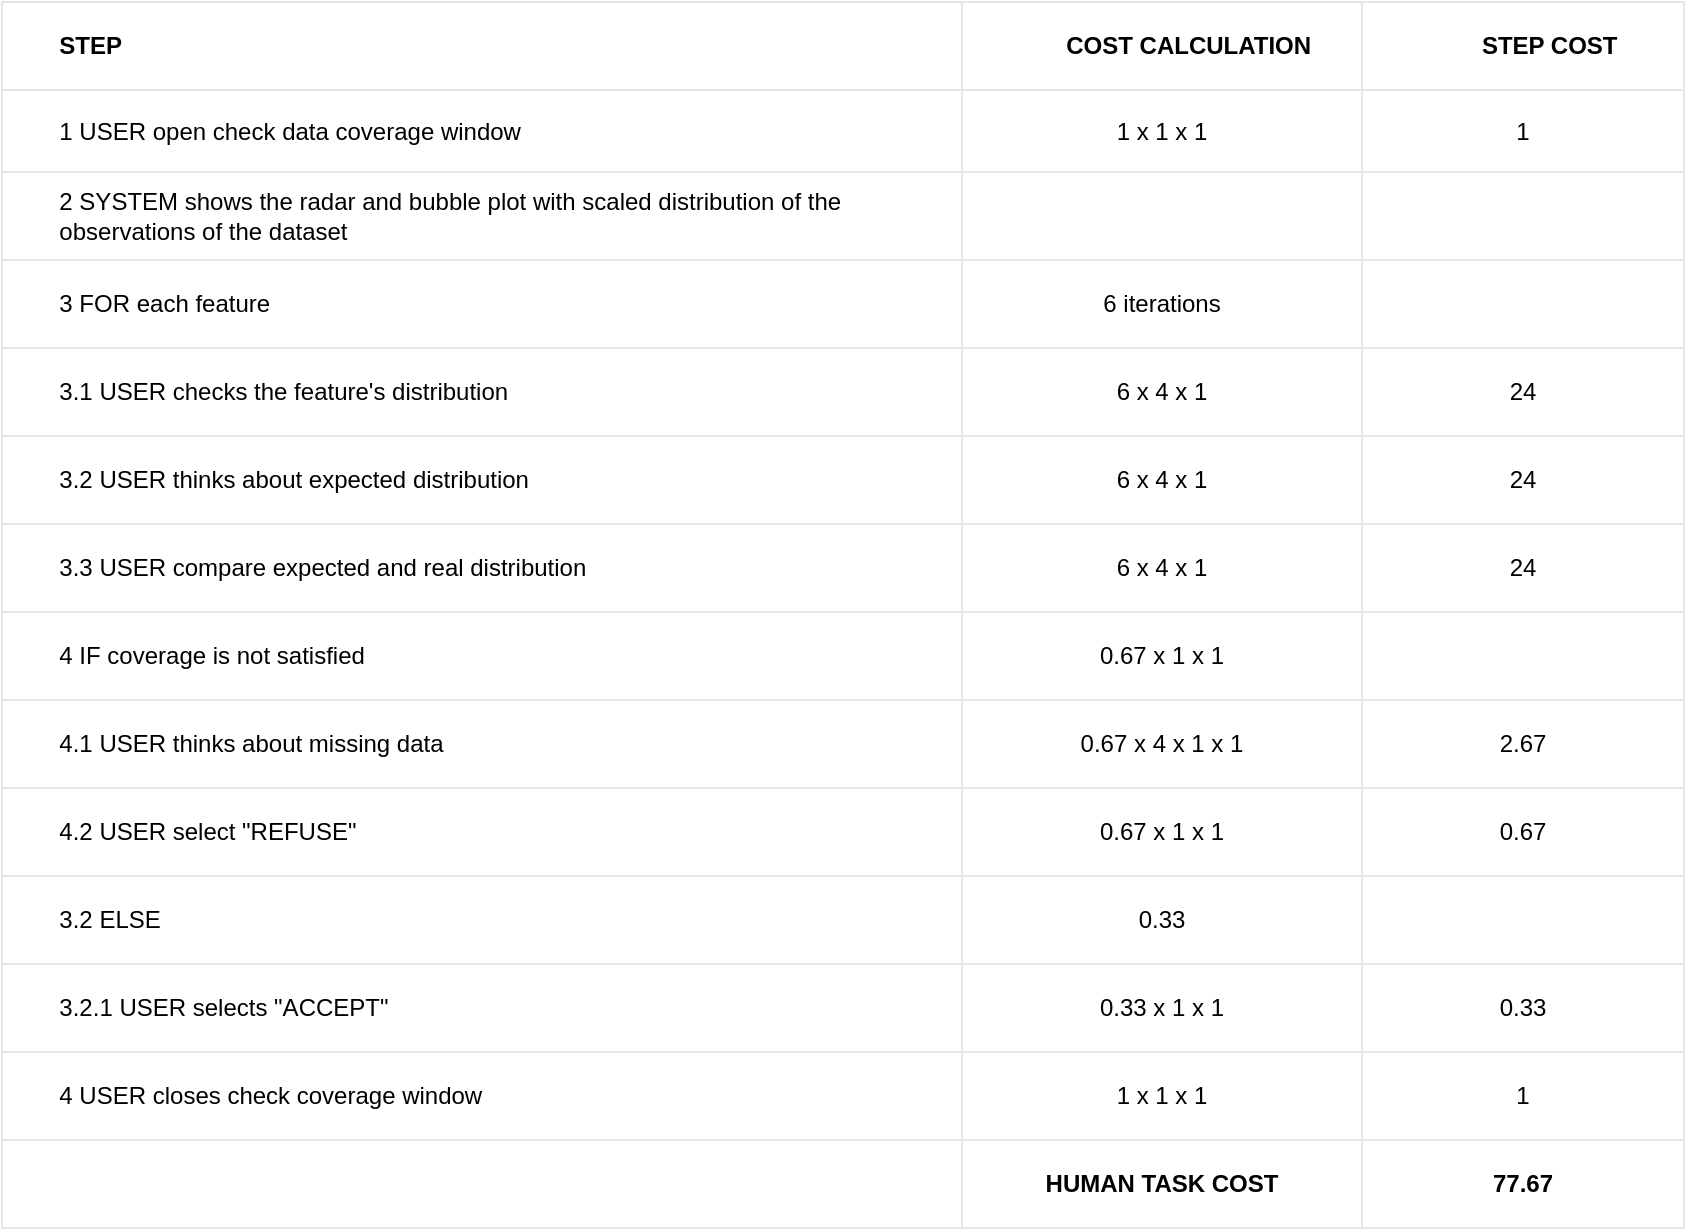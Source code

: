 <mxfile version="22.1.7" type="github">
  <diagram name="Pagina-1" id="kXx2UTYAI2pcR2kXlayg">
    <mxGraphModel dx="2129" dy="1797" grid="1" gridSize="10" guides="1" tooltips="1" connect="1" arrows="1" fold="1" page="1" pageScale="1" pageWidth="827" pageHeight="1169" math="0" shadow="0">
      <root>
        <mxCell id="0" />
        <mxCell id="1" parent="0" />
        <mxCell id="2i5CHcdiQAOYQLzf8pTI-1" value="" style="childLayout=tableLayout;recursiveResize=0;shadow=0;strokeColor=#E6E6E6;align=center;" parent="1" vertex="1">
          <mxGeometry x="-460" y="-20" width="841" height="613" as="geometry" />
        </mxCell>
        <mxCell id="2i5CHcdiQAOYQLzf8pTI-2" value="" style="shape=tableRow;horizontal=0;startSize=0;swimlaneHead=0;swimlaneBody=0;top=0;left=0;bottom=0;right=0;dropTarget=0;collapsible=0;recursiveResize=0;expand=0;fontStyle=0;fillColor=none;strokeColor=inherit;align=center;" parent="2i5CHcdiQAOYQLzf8pTI-1" vertex="1">
          <mxGeometry width="841" height="44" as="geometry" />
        </mxCell>
        <mxCell id="2i5CHcdiQAOYQLzf8pTI-3" value="&lt;span style=&quot;white-space: pre;&quot;&gt;&#x9;&lt;/span&gt;STEP" style="connectable=0;recursiveResize=0;strokeColor=inherit;fillColor=none;align=left;whiteSpace=wrap;html=1;fontStyle=1;labelPosition=center;verticalLabelPosition=middle;verticalAlign=middle;" parent="2i5CHcdiQAOYQLzf8pTI-2" vertex="1">
          <mxGeometry width="480" height="44" as="geometry">
            <mxRectangle width="480" height="44" as="alternateBounds" />
          </mxGeometry>
        </mxCell>
        <mxCell id="2i5CHcdiQAOYQLzf8pTI-4" value="&lt;span style=&quot;white-space: pre;&quot;&gt;&#x9;&lt;/span&gt;COST CALCULATION" style="connectable=0;recursiveResize=0;strokeColor=inherit;fillColor=none;align=center;whiteSpace=wrap;html=1;fontStyle=1" parent="2i5CHcdiQAOYQLzf8pTI-2" vertex="1">
          <mxGeometry x="480" width="200" height="44" as="geometry">
            <mxRectangle width="200" height="44" as="alternateBounds" />
          </mxGeometry>
        </mxCell>
        <mxCell id="2i5CHcdiQAOYQLzf8pTI-5" value="&lt;span style=&quot;white-space: pre;&quot;&gt;&#x9;&lt;/span&gt;STEP COST" style="connectable=0;recursiveResize=0;strokeColor=inherit;fillColor=none;align=center;whiteSpace=wrap;html=1;fontStyle=1" parent="2i5CHcdiQAOYQLzf8pTI-2" vertex="1">
          <mxGeometry x="680" width="161" height="44" as="geometry">
            <mxRectangle width="161" height="44" as="alternateBounds" />
          </mxGeometry>
        </mxCell>
        <mxCell id="2i5CHcdiQAOYQLzf8pTI-6" style="shape=tableRow;horizontal=0;startSize=0;swimlaneHead=0;swimlaneBody=0;top=0;left=0;bottom=0;right=0;dropTarget=0;collapsible=0;recursiveResize=0;expand=0;fontStyle=0;fillColor=none;strokeColor=inherit;align=center;" parent="2i5CHcdiQAOYQLzf8pTI-1" vertex="1">
          <mxGeometry y="44" width="841" height="41" as="geometry" />
        </mxCell>
        <mxCell id="2i5CHcdiQAOYQLzf8pTI-7" value="&lt;span style=&quot;white-space: pre;&quot;&gt;&#x9;&lt;/span&gt;1 USER open check data coverage window&amp;nbsp;" style="connectable=0;recursiveResize=0;strokeColor=inherit;fillColor=none;align=left;whiteSpace=wrap;html=1;labelPosition=center;verticalLabelPosition=middle;verticalAlign=middle;" parent="2i5CHcdiQAOYQLzf8pTI-6" vertex="1">
          <mxGeometry width="480" height="41" as="geometry">
            <mxRectangle width="480" height="41" as="alternateBounds" />
          </mxGeometry>
        </mxCell>
        <mxCell id="2i5CHcdiQAOYQLzf8pTI-8" value="1 x 1 x 1" style="connectable=0;recursiveResize=0;strokeColor=inherit;fillColor=none;align=center;whiteSpace=wrap;html=1;" parent="2i5CHcdiQAOYQLzf8pTI-6" vertex="1">
          <mxGeometry x="480" width="200" height="41" as="geometry">
            <mxRectangle width="200" height="41" as="alternateBounds" />
          </mxGeometry>
        </mxCell>
        <mxCell id="2i5CHcdiQAOYQLzf8pTI-9" value="1" style="connectable=0;recursiveResize=0;strokeColor=inherit;fillColor=none;align=center;whiteSpace=wrap;html=1;" parent="2i5CHcdiQAOYQLzf8pTI-6" vertex="1">
          <mxGeometry x="680" width="161" height="41" as="geometry">
            <mxRectangle width="161" height="41" as="alternateBounds" />
          </mxGeometry>
        </mxCell>
        <mxCell id="2i5CHcdiQAOYQLzf8pTI-10" style="shape=tableRow;horizontal=0;startSize=0;swimlaneHead=0;swimlaneBody=0;top=0;left=0;bottom=0;right=0;dropTarget=0;collapsible=0;recursiveResize=0;expand=0;fontStyle=0;fillColor=none;strokeColor=inherit;align=center;" parent="2i5CHcdiQAOYQLzf8pTI-1" vertex="1">
          <mxGeometry y="85" width="841" height="44" as="geometry" />
        </mxCell>
        <mxCell id="2i5CHcdiQAOYQLzf8pTI-11" value="&lt;span style=&quot;white-space: pre;&quot;&gt;&#x9;&lt;/span&gt;2&amp;nbsp;SYSTEM shows the radar and bubble plot with scaled distribution of the &lt;span style=&quot;white-space: pre;&quot;&gt;&#x9;&lt;/span&gt;observations of the dataset&amp;nbsp;" style="connectable=0;recursiveResize=0;strokeColor=inherit;fillColor=none;align=left;whiteSpace=wrap;html=1;labelPosition=center;verticalLabelPosition=middle;verticalAlign=middle;" parent="2i5CHcdiQAOYQLzf8pTI-10" vertex="1">
          <mxGeometry width="480" height="44" as="geometry">
            <mxRectangle width="480" height="44" as="alternateBounds" />
          </mxGeometry>
        </mxCell>
        <mxCell id="2i5CHcdiQAOYQLzf8pTI-12" value="" style="connectable=0;recursiveResize=0;strokeColor=inherit;fillColor=none;align=center;whiteSpace=wrap;html=1;" parent="2i5CHcdiQAOYQLzf8pTI-10" vertex="1">
          <mxGeometry x="480" width="200" height="44" as="geometry">
            <mxRectangle width="200" height="44" as="alternateBounds" />
          </mxGeometry>
        </mxCell>
        <mxCell id="2i5CHcdiQAOYQLzf8pTI-13" value="" style="connectable=0;recursiveResize=0;strokeColor=inherit;fillColor=none;align=center;whiteSpace=wrap;html=1;" parent="2i5CHcdiQAOYQLzf8pTI-10" vertex="1">
          <mxGeometry x="680" width="161" height="44" as="geometry">
            <mxRectangle width="161" height="44" as="alternateBounds" />
          </mxGeometry>
        </mxCell>
        <mxCell id="Rt8_4y5xu8FJh6YtNwSu-17" style="shape=tableRow;horizontal=0;startSize=0;swimlaneHead=0;swimlaneBody=0;top=0;left=0;bottom=0;right=0;dropTarget=0;collapsible=0;recursiveResize=0;expand=0;fontStyle=0;fillColor=none;strokeColor=inherit;align=center;" vertex="1" parent="2i5CHcdiQAOYQLzf8pTI-1">
          <mxGeometry y="129" width="841" height="44" as="geometry" />
        </mxCell>
        <mxCell id="Rt8_4y5xu8FJh6YtNwSu-18" value="&lt;span style=&quot;white-space: pre;&quot;&gt;&#x9;&lt;/span&gt;3 FOR each feature" style="connectable=0;recursiveResize=0;strokeColor=inherit;fillColor=none;align=left;whiteSpace=wrap;html=1;labelPosition=center;verticalLabelPosition=middle;verticalAlign=middle;" vertex="1" parent="Rt8_4y5xu8FJh6YtNwSu-17">
          <mxGeometry width="480" height="44" as="geometry">
            <mxRectangle width="480" height="44" as="alternateBounds" />
          </mxGeometry>
        </mxCell>
        <mxCell id="Rt8_4y5xu8FJh6YtNwSu-19" value="6 iterations" style="connectable=0;recursiveResize=0;strokeColor=inherit;fillColor=none;align=center;whiteSpace=wrap;html=1;" vertex="1" parent="Rt8_4y5xu8FJh6YtNwSu-17">
          <mxGeometry x="480" width="200" height="44" as="geometry">
            <mxRectangle width="200" height="44" as="alternateBounds" />
          </mxGeometry>
        </mxCell>
        <mxCell id="Rt8_4y5xu8FJh6YtNwSu-20" style="connectable=0;recursiveResize=0;strokeColor=inherit;fillColor=none;align=center;whiteSpace=wrap;html=1;" vertex="1" parent="Rt8_4y5xu8FJh6YtNwSu-17">
          <mxGeometry x="680" width="161" height="44" as="geometry">
            <mxRectangle width="161" height="44" as="alternateBounds" />
          </mxGeometry>
        </mxCell>
        <mxCell id="Rt8_4y5xu8FJh6YtNwSu-5" style="shape=tableRow;horizontal=0;startSize=0;swimlaneHead=0;swimlaneBody=0;top=0;left=0;bottom=0;right=0;dropTarget=0;collapsible=0;recursiveResize=0;expand=0;fontStyle=0;fillColor=none;strokeColor=inherit;align=center;" vertex="1" parent="2i5CHcdiQAOYQLzf8pTI-1">
          <mxGeometry y="173" width="841" height="44" as="geometry" />
        </mxCell>
        <mxCell id="Rt8_4y5xu8FJh6YtNwSu-6" value="&lt;span style=&quot;white-space: pre;&quot;&gt;&#x9;&lt;/span&gt;3.1 USER checks the feature&#39;s distribution" style="connectable=0;recursiveResize=0;strokeColor=inherit;fillColor=none;align=left;whiteSpace=wrap;html=1;labelPosition=center;verticalLabelPosition=middle;verticalAlign=middle;" vertex="1" parent="Rt8_4y5xu8FJh6YtNwSu-5">
          <mxGeometry width="480" height="44" as="geometry">
            <mxRectangle width="480" height="44" as="alternateBounds" />
          </mxGeometry>
        </mxCell>
        <mxCell id="Rt8_4y5xu8FJh6YtNwSu-7" value="6 x 4 x 1" style="connectable=0;recursiveResize=0;strokeColor=inherit;fillColor=none;align=center;whiteSpace=wrap;html=1;" vertex="1" parent="Rt8_4y5xu8FJh6YtNwSu-5">
          <mxGeometry x="480" width="200" height="44" as="geometry">
            <mxRectangle width="200" height="44" as="alternateBounds" />
          </mxGeometry>
        </mxCell>
        <mxCell id="Rt8_4y5xu8FJh6YtNwSu-8" value="24" style="connectable=0;recursiveResize=0;strokeColor=inherit;fillColor=none;align=center;whiteSpace=wrap;html=1;" vertex="1" parent="Rt8_4y5xu8FJh6YtNwSu-5">
          <mxGeometry x="680" width="161" height="44" as="geometry">
            <mxRectangle width="161" height="44" as="alternateBounds" />
          </mxGeometry>
        </mxCell>
        <mxCell id="Rt8_4y5xu8FJh6YtNwSu-21" style="shape=tableRow;horizontal=0;startSize=0;swimlaneHead=0;swimlaneBody=0;top=0;left=0;bottom=0;right=0;dropTarget=0;collapsible=0;recursiveResize=0;expand=0;fontStyle=0;fillColor=none;strokeColor=inherit;align=center;" vertex="1" parent="2i5CHcdiQAOYQLzf8pTI-1">
          <mxGeometry y="217" width="841" height="44" as="geometry" />
        </mxCell>
        <mxCell id="Rt8_4y5xu8FJh6YtNwSu-22" value="&lt;span style=&quot;white-space: pre;&quot;&gt;&#x9;&lt;/span&gt;3.2 USER thinks about expected distribution" style="connectable=0;recursiveResize=0;strokeColor=inherit;fillColor=none;align=left;whiteSpace=wrap;html=1;labelPosition=center;verticalLabelPosition=middle;verticalAlign=middle;" vertex="1" parent="Rt8_4y5xu8FJh6YtNwSu-21">
          <mxGeometry width="480" height="44" as="geometry">
            <mxRectangle width="480" height="44" as="alternateBounds" />
          </mxGeometry>
        </mxCell>
        <mxCell id="Rt8_4y5xu8FJh6YtNwSu-23" value="6 x 4 x 1" style="connectable=0;recursiveResize=0;strokeColor=inherit;fillColor=none;align=center;whiteSpace=wrap;html=1;" vertex="1" parent="Rt8_4y5xu8FJh6YtNwSu-21">
          <mxGeometry x="480" width="200" height="44" as="geometry">
            <mxRectangle width="200" height="44" as="alternateBounds" />
          </mxGeometry>
        </mxCell>
        <mxCell id="Rt8_4y5xu8FJh6YtNwSu-24" value="24" style="connectable=0;recursiveResize=0;strokeColor=inherit;fillColor=none;align=center;whiteSpace=wrap;html=1;" vertex="1" parent="Rt8_4y5xu8FJh6YtNwSu-21">
          <mxGeometry x="680" width="161" height="44" as="geometry">
            <mxRectangle width="161" height="44" as="alternateBounds" />
          </mxGeometry>
        </mxCell>
        <mxCell id="2i5CHcdiQAOYQLzf8pTI-18" style="shape=tableRow;horizontal=0;startSize=0;swimlaneHead=0;swimlaneBody=0;top=0;left=0;bottom=0;right=0;dropTarget=0;collapsible=0;recursiveResize=0;expand=0;fontStyle=0;fillColor=none;strokeColor=inherit;align=center;" parent="2i5CHcdiQAOYQLzf8pTI-1" vertex="1">
          <mxGeometry y="261" width="841" height="44" as="geometry" />
        </mxCell>
        <mxCell id="2i5CHcdiQAOYQLzf8pTI-19" value="&lt;span style=&quot;white-space: pre;&quot;&gt;&#x9;&lt;/span&gt;3.3 USER compare expected and real distribution" style="connectable=0;recursiveResize=0;strokeColor=inherit;fillColor=none;align=left;whiteSpace=wrap;html=1;labelPosition=center;verticalLabelPosition=middle;verticalAlign=middle;" parent="2i5CHcdiQAOYQLzf8pTI-18" vertex="1">
          <mxGeometry width="480" height="44" as="geometry">
            <mxRectangle width="480" height="44" as="alternateBounds" />
          </mxGeometry>
        </mxCell>
        <mxCell id="2i5CHcdiQAOYQLzf8pTI-20" value="6 x 4 x 1" style="connectable=0;recursiveResize=0;strokeColor=inherit;fillColor=none;align=center;whiteSpace=wrap;html=1;" parent="2i5CHcdiQAOYQLzf8pTI-18" vertex="1">
          <mxGeometry x="480" width="200" height="44" as="geometry">
            <mxRectangle width="200" height="44" as="alternateBounds" />
          </mxGeometry>
        </mxCell>
        <mxCell id="2i5CHcdiQAOYQLzf8pTI-21" value="24" style="connectable=0;recursiveResize=0;strokeColor=inherit;fillColor=none;align=center;whiteSpace=wrap;html=1;" parent="2i5CHcdiQAOYQLzf8pTI-18" vertex="1">
          <mxGeometry x="680" width="161" height="44" as="geometry">
            <mxRectangle width="161" height="44" as="alternateBounds" />
          </mxGeometry>
        </mxCell>
        <mxCell id="2i5CHcdiQAOYQLzf8pTI-30" style="shape=tableRow;horizontal=0;startSize=0;swimlaneHead=0;swimlaneBody=0;top=0;left=0;bottom=0;right=0;dropTarget=0;collapsible=0;recursiveResize=0;expand=0;fontStyle=0;fillColor=none;strokeColor=inherit;align=center;" parent="2i5CHcdiQAOYQLzf8pTI-1" vertex="1">
          <mxGeometry y="305" width="841" height="44" as="geometry" />
        </mxCell>
        <mxCell id="2i5CHcdiQAOYQLzf8pTI-31" value="&lt;span style=&quot;white-space: pre;&quot;&gt;&#x9;&lt;/span&gt;4 IF coverage is not satisfied" style="connectable=0;recursiveResize=0;strokeColor=inherit;fillColor=none;align=left;whiteSpace=wrap;html=1;labelPosition=center;verticalLabelPosition=middle;verticalAlign=middle;" parent="2i5CHcdiQAOYQLzf8pTI-30" vertex="1">
          <mxGeometry width="480" height="44" as="geometry">
            <mxRectangle width="480" height="44" as="alternateBounds" />
          </mxGeometry>
        </mxCell>
        <mxCell id="2i5CHcdiQAOYQLzf8pTI-32" value="&lt;span style=&quot;&quot;&gt;&lt;span style=&quot;white-space: pre;&quot;&gt;0.67&lt;/span&gt;&lt;/span&gt;&amp;nbsp;x 1 x 1" style="connectable=0;recursiveResize=0;strokeColor=inherit;fillColor=none;align=center;whiteSpace=wrap;html=1;" parent="2i5CHcdiQAOYQLzf8pTI-30" vertex="1">
          <mxGeometry x="480" width="200" height="44" as="geometry">
            <mxRectangle width="200" height="44" as="alternateBounds" />
          </mxGeometry>
        </mxCell>
        <mxCell id="2i5CHcdiQAOYQLzf8pTI-33" value="" style="connectable=0;recursiveResize=0;strokeColor=inherit;fillColor=none;align=center;whiteSpace=wrap;html=1;" parent="2i5CHcdiQAOYQLzf8pTI-30" vertex="1">
          <mxGeometry x="680" width="161" height="44" as="geometry">
            <mxRectangle width="161" height="44" as="alternateBounds" />
          </mxGeometry>
        </mxCell>
        <mxCell id="Rt8_4y5xu8FJh6YtNwSu-29" style="shape=tableRow;horizontal=0;startSize=0;swimlaneHead=0;swimlaneBody=0;top=0;left=0;bottom=0;right=0;dropTarget=0;collapsible=0;recursiveResize=0;expand=0;fontStyle=0;fillColor=none;strokeColor=inherit;align=center;" vertex="1" parent="2i5CHcdiQAOYQLzf8pTI-1">
          <mxGeometry y="349" width="841" height="44" as="geometry" />
        </mxCell>
        <mxCell id="Rt8_4y5xu8FJh6YtNwSu-30" value="&lt;span style=&quot;white-space: pre;&quot;&gt;&#x9;&lt;/span&gt;4.1 USER thinks about missing data&amp;nbsp;" style="connectable=0;recursiveResize=0;strokeColor=inherit;fillColor=none;align=left;whiteSpace=wrap;html=1;labelPosition=center;verticalLabelPosition=middle;verticalAlign=middle;" vertex="1" parent="Rt8_4y5xu8FJh6YtNwSu-29">
          <mxGeometry width="480" height="44" as="geometry">
            <mxRectangle width="480" height="44" as="alternateBounds" />
          </mxGeometry>
        </mxCell>
        <mxCell id="Rt8_4y5xu8FJh6YtNwSu-31" value="0.67 x 4 x 1 x 1" style="connectable=0;recursiveResize=0;strokeColor=inherit;fillColor=none;align=center;whiteSpace=wrap;html=1;" vertex="1" parent="Rt8_4y5xu8FJh6YtNwSu-29">
          <mxGeometry x="480" width="200" height="44" as="geometry">
            <mxRectangle width="200" height="44" as="alternateBounds" />
          </mxGeometry>
        </mxCell>
        <mxCell id="Rt8_4y5xu8FJh6YtNwSu-32" value="2.67" style="connectable=0;recursiveResize=0;strokeColor=inherit;fillColor=none;align=center;whiteSpace=wrap;html=1;" vertex="1" parent="Rt8_4y5xu8FJh6YtNwSu-29">
          <mxGeometry x="680" width="161" height="44" as="geometry">
            <mxRectangle width="161" height="44" as="alternateBounds" />
          </mxGeometry>
        </mxCell>
        <mxCell id="Rt8_4y5xu8FJh6YtNwSu-33" style="shape=tableRow;horizontal=0;startSize=0;swimlaneHead=0;swimlaneBody=0;top=0;left=0;bottom=0;right=0;dropTarget=0;collapsible=0;recursiveResize=0;expand=0;fontStyle=0;fillColor=none;strokeColor=inherit;align=center;" vertex="1" parent="2i5CHcdiQAOYQLzf8pTI-1">
          <mxGeometry y="393" width="841" height="44" as="geometry" />
        </mxCell>
        <mxCell id="Rt8_4y5xu8FJh6YtNwSu-34" value="&lt;span style=&quot;white-space: pre;&quot;&gt;&#x9;&lt;/span&gt;4.2 USER select &quot;REFUSE&quot;" style="connectable=0;recursiveResize=0;strokeColor=inherit;fillColor=none;align=left;whiteSpace=wrap;html=1;labelPosition=center;verticalLabelPosition=middle;verticalAlign=middle;" vertex="1" parent="Rt8_4y5xu8FJh6YtNwSu-33">
          <mxGeometry width="480" height="44" as="geometry">
            <mxRectangle width="480" height="44" as="alternateBounds" />
          </mxGeometry>
        </mxCell>
        <mxCell id="Rt8_4y5xu8FJh6YtNwSu-35" value="0.67 x 1 x 1" style="connectable=0;recursiveResize=0;strokeColor=inherit;fillColor=none;align=center;whiteSpace=wrap;html=1;" vertex="1" parent="Rt8_4y5xu8FJh6YtNwSu-33">
          <mxGeometry x="480" width="200" height="44" as="geometry">
            <mxRectangle width="200" height="44" as="alternateBounds" />
          </mxGeometry>
        </mxCell>
        <mxCell id="Rt8_4y5xu8FJh6YtNwSu-36" value="0.67" style="connectable=0;recursiveResize=0;strokeColor=inherit;fillColor=none;align=center;whiteSpace=wrap;html=1;" vertex="1" parent="Rt8_4y5xu8FJh6YtNwSu-33">
          <mxGeometry x="680" width="161" height="44" as="geometry">
            <mxRectangle width="161" height="44" as="alternateBounds" />
          </mxGeometry>
        </mxCell>
        <mxCell id="Rt8_4y5xu8FJh6YtNwSu-9" style="shape=tableRow;horizontal=0;startSize=0;swimlaneHead=0;swimlaneBody=0;top=0;left=0;bottom=0;right=0;dropTarget=0;collapsible=0;recursiveResize=0;expand=0;fontStyle=0;fillColor=none;strokeColor=inherit;align=center;" vertex="1" parent="2i5CHcdiQAOYQLzf8pTI-1">
          <mxGeometry y="437" width="841" height="44" as="geometry" />
        </mxCell>
        <mxCell id="Rt8_4y5xu8FJh6YtNwSu-10" value="&lt;span style=&quot;white-space: pre;&quot;&gt;&#x9;&lt;/span&gt;3.2 ELSE" style="connectable=0;recursiveResize=0;strokeColor=inherit;fillColor=none;align=left;whiteSpace=wrap;html=1;labelPosition=center;verticalLabelPosition=middle;verticalAlign=middle;" vertex="1" parent="Rt8_4y5xu8FJh6YtNwSu-9">
          <mxGeometry width="480" height="44" as="geometry">
            <mxRectangle width="480" height="44" as="alternateBounds" />
          </mxGeometry>
        </mxCell>
        <mxCell id="Rt8_4y5xu8FJh6YtNwSu-11" value="0.33" style="connectable=0;recursiveResize=0;strokeColor=inherit;fillColor=none;align=center;whiteSpace=wrap;html=1;" vertex="1" parent="Rt8_4y5xu8FJh6YtNwSu-9">
          <mxGeometry x="480" width="200" height="44" as="geometry">
            <mxRectangle width="200" height="44" as="alternateBounds" />
          </mxGeometry>
        </mxCell>
        <mxCell id="Rt8_4y5xu8FJh6YtNwSu-12" style="connectable=0;recursiveResize=0;strokeColor=inherit;fillColor=none;align=center;whiteSpace=wrap;html=1;" vertex="1" parent="Rt8_4y5xu8FJh6YtNwSu-9">
          <mxGeometry x="680" width="161" height="44" as="geometry">
            <mxRectangle width="161" height="44" as="alternateBounds" />
          </mxGeometry>
        </mxCell>
        <mxCell id="Rt8_4y5xu8FJh6YtNwSu-13" style="shape=tableRow;horizontal=0;startSize=0;swimlaneHead=0;swimlaneBody=0;top=0;left=0;bottom=0;right=0;dropTarget=0;collapsible=0;recursiveResize=0;expand=0;fontStyle=0;fillColor=none;strokeColor=inherit;align=center;" vertex="1" parent="2i5CHcdiQAOYQLzf8pTI-1">
          <mxGeometry y="481" width="841" height="44" as="geometry" />
        </mxCell>
        <mxCell id="Rt8_4y5xu8FJh6YtNwSu-14" value="&lt;span style=&quot;white-space: pre;&quot;&gt;&#x9;&lt;/span&gt;3.2.1 USER selects &quot;ACCEPT&quot;" style="connectable=0;recursiveResize=0;strokeColor=inherit;fillColor=none;align=left;whiteSpace=wrap;html=1;labelPosition=center;verticalLabelPosition=middle;verticalAlign=middle;" vertex="1" parent="Rt8_4y5xu8FJh6YtNwSu-13">
          <mxGeometry width="480" height="44" as="geometry">
            <mxRectangle width="480" height="44" as="alternateBounds" />
          </mxGeometry>
        </mxCell>
        <mxCell id="Rt8_4y5xu8FJh6YtNwSu-15" value="0.33 x 1 x 1" style="connectable=0;recursiveResize=0;strokeColor=inherit;fillColor=none;align=center;whiteSpace=wrap;html=1;" vertex="1" parent="Rt8_4y5xu8FJh6YtNwSu-13">
          <mxGeometry x="480" width="200" height="44" as="geometry">
            <mxRectangle width="200" height="44" as="alternateBounds" />
          </mxGeometry>
        </mxCell>
        <mxCell id="Rt8_4y5xu8FJh6YtNwSu-16" value="0.33" style="connectable=0;recursiveResize=0;strokeColor=inherit;fillColor=none;align=center;whiteSpace=wrap;html=1;" vertex="1" parent="Rt8_4y5xu8FJh6YtNwSu-13">
          <mxGeometry x="680" width="161" height="44" as="geometry">
            <mxRectangle width="161" height="44" as="alternateBounds" />
          </mxGeometry>
        </mxCell>
        <mxCell id="2i5CHcdiQAOYQLzf8pTI-34" style="shape=tableRow;horizontal=0;startSize=0;swimlaneHead=0;swimlaneBody=0;top=0;left=0;bottom=0;right=0;dropTarget=0;collapsible=0;recursiveResize=0;expand=0;fontStyle=0;fillColor=none;strokeColor=inherit;align=center;" parent="2i5CHcdiQAOYQLzf8pTI-1" vertex="1">
          <mxGeometry y="525" width="841" height="44" as="geometry" />
        </mxCell>
        <mxCell id="2i5CHcdiQAOYQLzf8pTI-35" value="&lt;span style=&quot;white-space: pre;&quot;&gt;&#x9;&lt;/span&gt;4&amp;nbsp;USER closes check coverage window&amp;nbsp;" style="connectable=0;recursiveResize=0;strokeColor=inherit;fillColor=none;align=left;whiteSpace=wrap;html=1;labelPosition=center;verticalLabelPosition=middle;verticalAlign=middle;" parent="2i5CHcdiQAOYQLzf8pTI-34" vertex="1">
          <mxGeometry width="480" height="44" as="geometry">
            <mxRectangle width="480" height="44" as="alternateBounds" />
          </mxGeometry>
        </mxCell>
        <mxCell id="2i5CHcdiQAOYQLzf8pTI-36" value="1 x 1 x 1" style="connectable=0;recursiveResize=0;strokeColor=inherit;fillColor=none;align=center;whiteSpace=wrap;html=1;" parent="2i5CHcdiQAOYQLzf8pTI-34" vertex="1">
          <mxGeometry x="480" width="200" height="44" as="geometry">
            <mxRectangle width="200" height="44" as="alternateBounds" />
          </mxGeometry>
        </mxCell>
        <mxCell id="2i5CHcdiQAOYQLzf8pTI-37" value="1" style="connectable=0;recursiveResize=0;strokeColor=inherit;fillColor=none;align=center;whiteSpace=wrap;html=1;" parent="2i5CHcdiQAOYQLzf8pTI-34" vertex="1">
          <mxGeometry x="680" width="161" height="44" as="geometry">
            <mxRectangle width="161" height="44" as="alternateBounds" />
          </mxGeometry>
        </mxCell>
        <mxCell id="2i5CHcdiQAOYQLzf8pTI-38" style="shape=tableRow;horizontal=0;startSize=0;swimlaneHead=0;swimlaneBody=0;top=0;left=0;bottom=0;right=0;dropTarget=0;collapsible=0;recursiveResize=0;expand=0;fontStyle=0;fillColor=none;strokeColor=inherit;align=center;" parent="2i5CHcdiQAOYQLzf8pTI-1" vertex="1">
          <mxGeometry y="569" width="841" height="44" as="geometry" />
        </mxCell>
        <mxCell id="2i5CHcdiQAOYQLzf8pTI-39" style="connectable=0;recursiveResize=0;strokeColor=inherit;fillColor=none;align=left;whiteSpace=wrap;html=1;labelPosition=center;verticalLabelPosition=middle;verticalAlign=middle;" parent="2i5CHcdiQAOYQLzf8pTI-38" vertex="1">
          <mxGeometry width="480" height="44" as="geometry">
            <mxRectangle width="480" height="44" as="alternateBounds" />
          </mxGeometry>
        </mxCell>
        <mxCell id="2i5CHcdiQAOYQLzf8pTI-40" value="&lt;span style=&quot;font-weight: 700;&quot;&gt;HUMAN TASK COST&lt;/span&gt;" style="connectable=0;recursiveResize=0;strokeColor=inherit;fillColor=none;align=center;whiteSpace=wrap;html=1;" parent="2i5CHcdiQAOYQLzf8pTI-38" vertex="1">
          <mxGeometry x="480" width="200" height="44" as="geometry">
            <mxRectangle width="200" height="44" as="alternateBounds" />
          </mxGeometry>
        </mxCell>
        <mxCell id="2i5CHcdiQAOYQLzf8pTI-41" value="77.67" style="connectable=0;recursiveResize=0;strokeColor=inherit;fillColor=none;align=center;whiteSpace=wrap;html=1;fontStyle=1" parent="2i5CHcdiQAOYQLzf8pTI-38" vertex="1">
          <mxGeometry x="680" width="161" height="44" as="geometry">
            <mxRectangle width="161" height="44" as="alternateBounds" />
          </mxGeometry>
        </mxCell>
      </root>
    </mxGraphModel>
  </diagram>
</mxfile>
